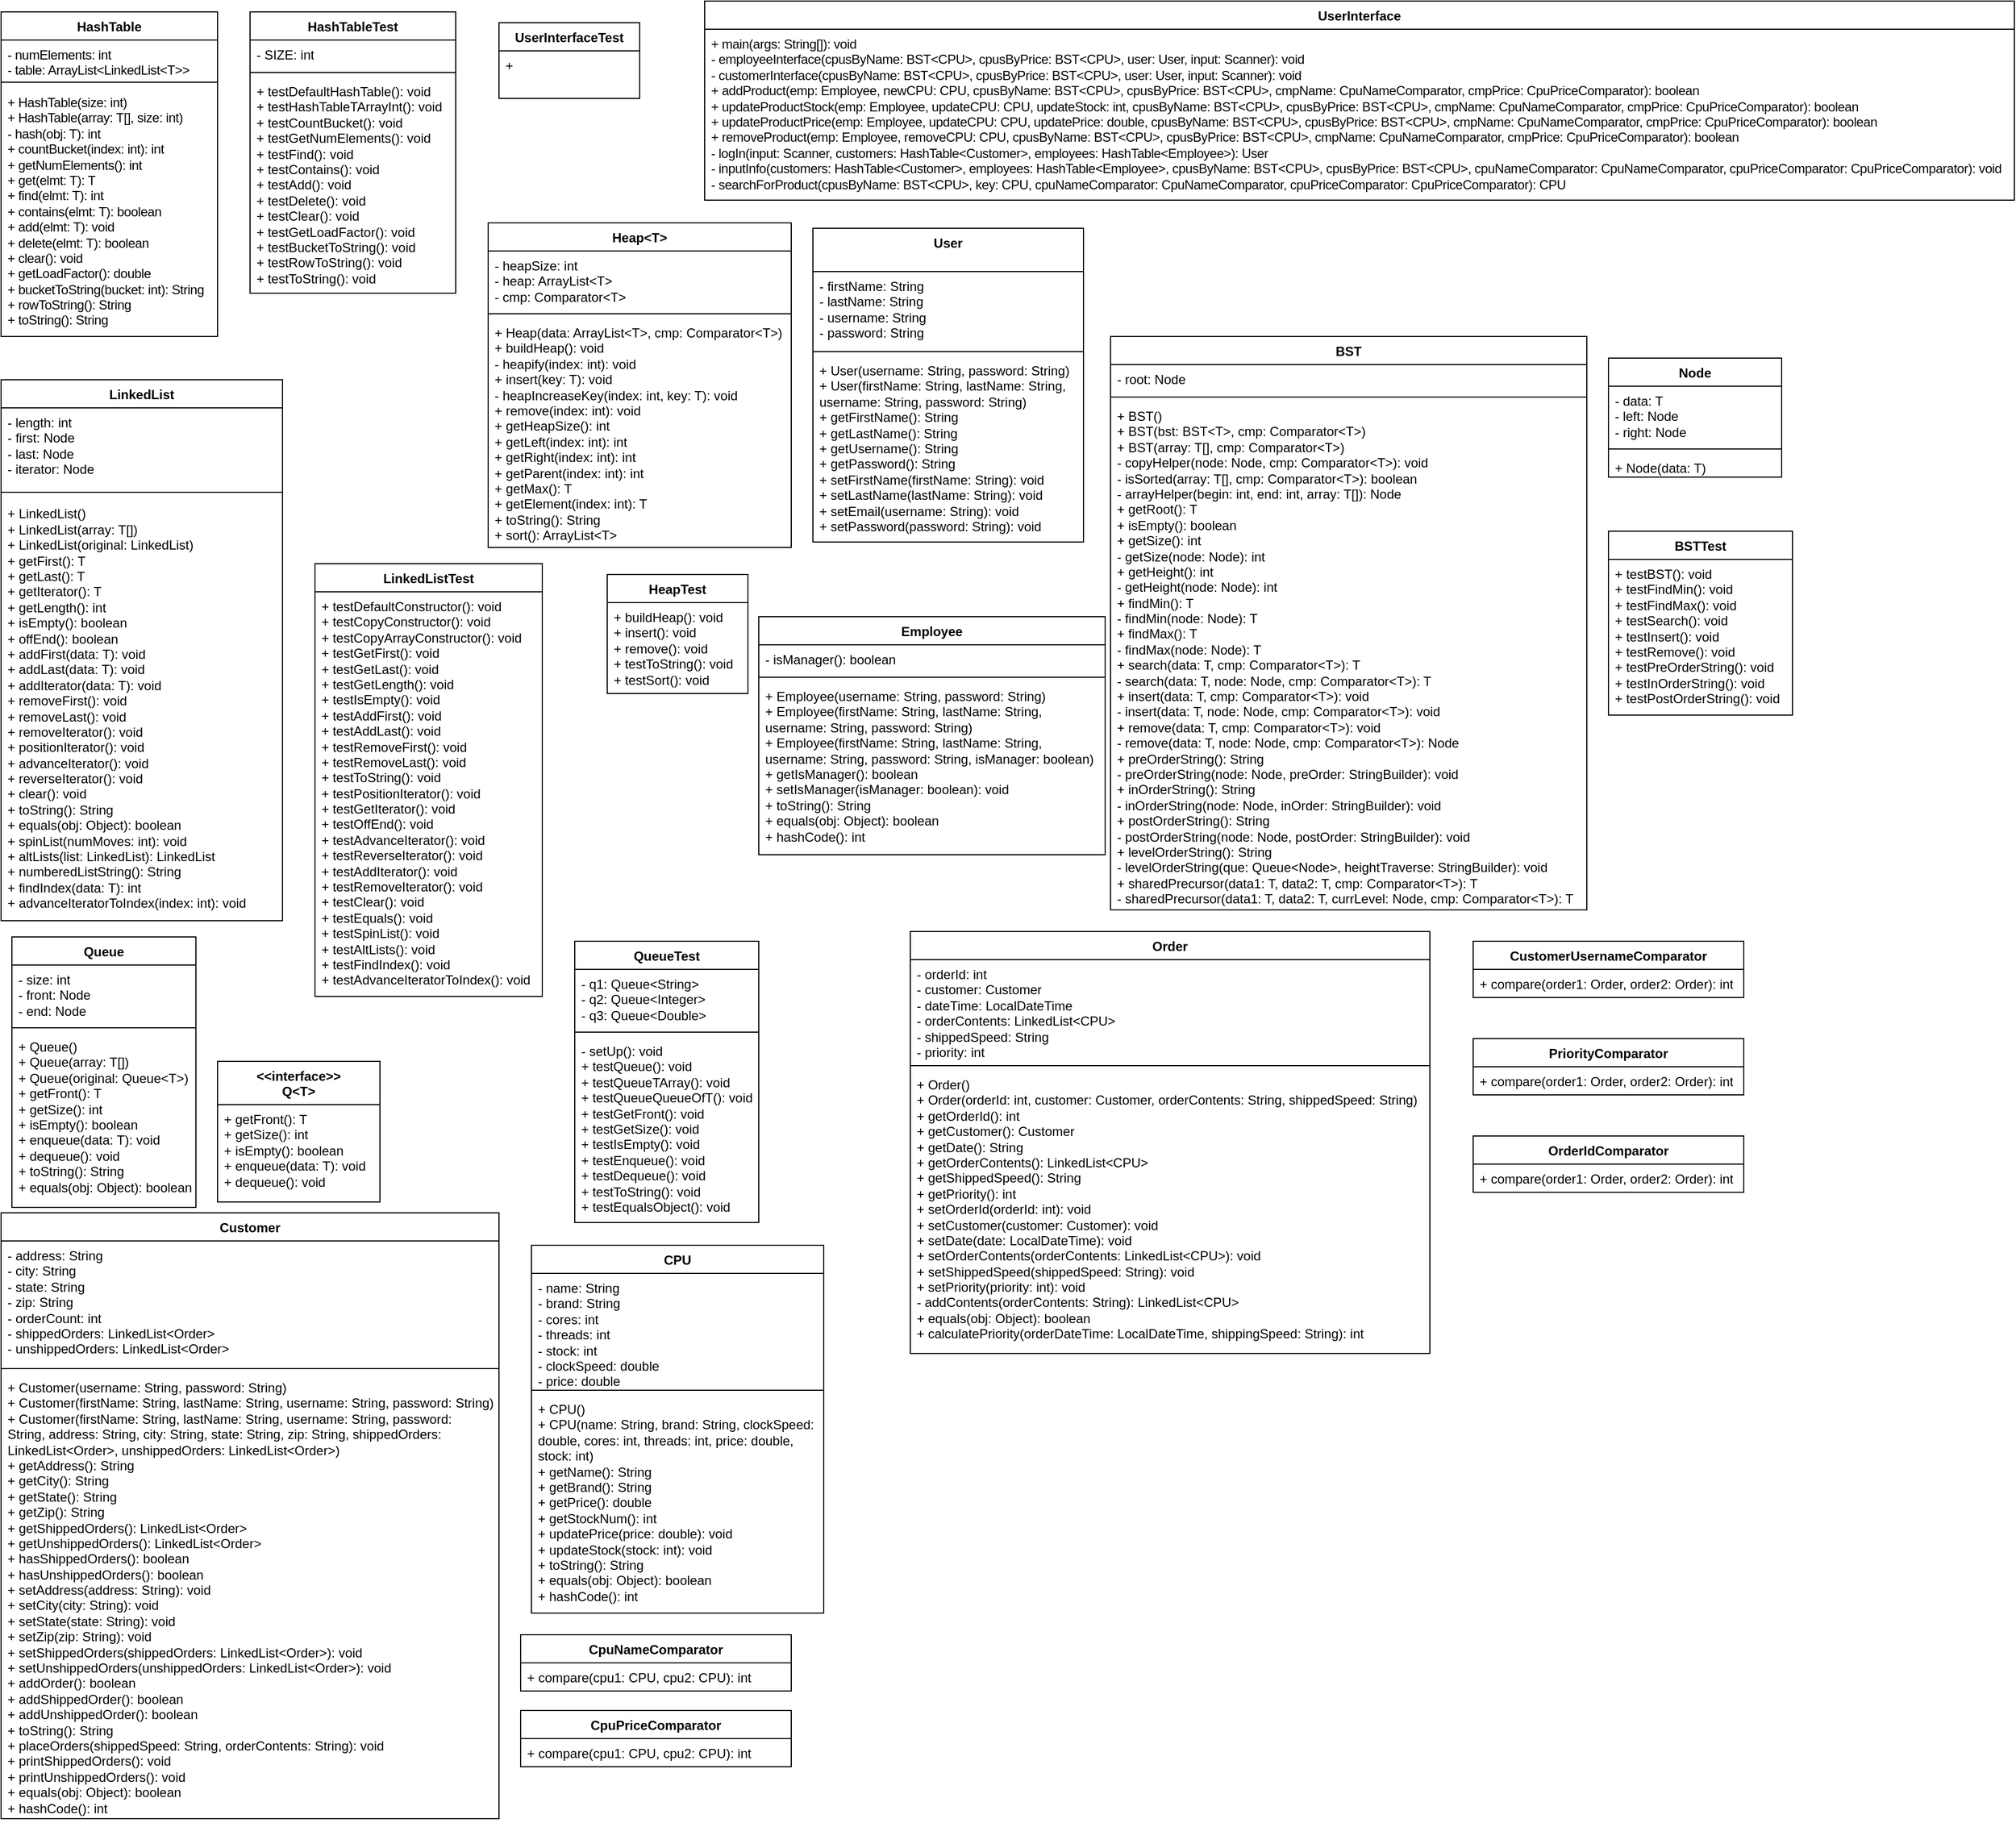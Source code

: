 <mxfile version="24.0.8" type="github">
  <diagram name="Page-1" id="VIbLfAjZlDnv_QIKt-9u">
    <mxGraphModel dx="1986" dy="676" grid="1" gridSize="10" guides="1" tooltips="1" connect="1" arrows="1" fold="1" page="1" pageScale="1" pageWidth="850" pageHeight="1100" math="0" shadow="0">
      <root>
        <mxCell id="0" />
        <mxCell id="1" parent="0" />
        <mxCell id="cKLUncVVmgifnt5kh5PN-1" value="UserInterface" style="swimlane;fontStyle=1;align=center;verticalAlign=top;childLayout=stackLayout;horizontal=1;startSize=26;horizontalStack=0;resizeParent=1;resizeParentMax=0;resizeLast=0;collapsible=1;marginBottom=0;whiteSpace=wrap;html=1;" parent="1" vertex="1">
          <mxGeometry x="-170" y="10" width="1210" height="184" as="geometry" />
        </mxCell>
        <mxCell id="cKLUncVVmgifnt5kh5PN-4" value="&lt;font color=&quot;#050505&quot;&gt;&lt;span style=&quot;letter-spacing: -0.24px; caret-color: rgb(5, 5, 5); white-space: pre;&quot;&gt;+ main(args: String[]): void&lt;br&gt;- employeeInterface(cpusByName: BST&amp;lt;CPU&amp;gt;, cpusByPrice: BST&amp;lt;CPU&amp;gt;, user: User, input: Scanner): void&lt;br&gt;- customerInterface(cpusByName: BST&amp;lt;CPU&amp;gt;, cpusByPrice: BST&amp;lt;CPU&amp;gt;, user: User, input: Scanner): void&lt;br&gt;+ addProduct(emp: Employee, newCPU: CPU, cpusByName: BST&amp;lt;CPU&amp;gt;, cpusByPrice: BST&amp;lt;CPU&amp;gt;, cmpName: CpuNameComparator, cmpPrice: CpuPriceComparator): boolean&lt;br&gt;+ updateProductStock(emp: Employee, updateCPU: CPU, updateStock: int, cpusByName: BST&amp;lt;CPU&amp;gt;, cpusByPrice: BST&amp;lt;CPU&amp;gt;, cmpName: CpuNameComparator, cmpPrice: CpuPriceComparator): boolean&lt;br&gt;+ updateProductPrice(emp: Employee, updateCPU: CPU, updatePrice: double, cpusByName: BST&amp;lt;CPU&amp;gt;, cpusByPrice: BST&amp;lt;CPU&amp;gt;, cmpName: CpuNameComparator, cmpPrice: CpuPriceComparator): boolean&lt;br&gt;+ removeProduct(emp: Employee, removeCPU: CPU, cpusByName: BST&amp;lt;CPU&amp;gt;, cpusByPrice: BST&amp;lt;CPU&amp;gt;, cmpName: CpuNameComparator, cmpPrice: CpuPriceComparator): boolean&lt;br&gt;- logIn(input: Scanner, customers: HashTable&amp;lt;Customer&amp;gt;, employees: HashTable&amp;lt;Employee&amp;gt;): User&lt;br&gt;- inputInfo(customers: HashTable&amp;lt;Customer&amp;gt;, employees: HashTable&amp;lt;Employee&amp;gt;, cpusByName: BST&amp;lt;CPU&amp;gt;, cpusByPrice: BST&amp;lt;CPU&amp;gt;, cpuNameComparator: CpuNameComparator, cpuPriceComparator: CpuPriceComparator): void&lt;br&gt;- searchForProduct(cpusByName: BST&amp;lt;CPU&amp;gt;, key: CPU, cpuNameComparator: CpuNameComparator, cpuPriceComparator: CpuPriceComparator): CPU&lt;/span&gt;&lt;/font&gt;" style="text;strokeColor=none;fillColor=none;align=left;verticalAlign=top;spacingLeft=4;spacingRight=4;overflow=hidden;rotatable=0;points=[[0,0.5],[1,0.5]];portConstraint=eastwest;whiteSpace=wrap;html=1;" parent="cKLUncVVmgifnt5kh5PN-1" vertex="1">
          <mxGeometry y="26" width="1210" height="158" as="geometry" />
        </mxCell>
        <mxCell id="pu-xaRb8zsEWkZCLDYAN-13" value="CPU" style="swimlane;fontStyle=1;align=center;verticalAlign=top;childLayout=stackLayout;horizontal=1;startSize=26;horizontalStack=0;resizeParent=1;resizeParentMax=0;resizeLast=0;collapsible=1;marginBottom=0;whiteSpace=wrap;html=1;" parent="1" vertex="1">
          <mxGeometry x="-330" y="1160" width="270" height="340" as="geometry" />
        </mxCell>
        <mxCell id="pu-xaRb8zsEWkZCLDYAN-14" value="&lt;div&gt;- name: String&lt;/div&gt;&lt;div&gt;- brand: String&lt;/div&gt;&lt;div&gt;- cores: int&lt;/div&gt;&lt;div&gt;- threads: int&lt;/div&gt;&lt;div&gt;- stock: int&lt;/div&gt;&lt;div&gt;- clockSpeed: double&lt;/div&gt;&lt;div&gt;- price: double&lt;/div&gt;" style="text;strokeColor=none;fillColor=none;align=left;verticalAlign=top;spacingLeft=4;spacingRight=4;overflow=hidden;rotatable=0;points=[[0,0.5],[1,0.5]];portConstraint=eastwest;whiteSpace=wrap;html=1;" parent="pu-xaRb8zsEWkZCLDYAN-13" vertex="1">
          <mxGeometry y="26" width="270" height="104" as="geometry" />
        </mxCell>
        <mxCell id="pu-xaRb8zsEWkZCLDYAN-15" value="" style="line;strokeWidth=1;fillColor=none;align=left;verticalAlign=middle;spacingTop=-1;spacingLeft=3;spacingRight=3;rotatable=0;labelPosition=right;points=[];portConstraint=eastwest;strokeColor=inherit;" parent="pu-xaRb8zsEWkZCLDYAN-13" vertex="1">
          <mxGeometry y="130" width="270" height="8" as="geometry" />
        </mxCell>
        <mxCell id="pu-xaRb8zsEWkZCLDYAN-16" value="&lt;div&gt;+ CPU()&lt;/div&gt;&lt;div&gt;+ CPU(name: String, brand: String, clockSpeed: double, cores: int, threads: int, price: double, stock: int)&lt;/div&gt;&lt;div&gt;+ getName(): String&lt;/div&gt;&lt;div&gt;+ getBrand(): String&lt;/div&gt;&lt;div&gt;+ getPrice(): double&lt;/div&gt;&lt;div&gt;+ getStockNum(): int&lt;/div&gt;&lt;div&gt;&lt;span style=&quot;background-color: initial;&quot;&gt;+ updatePrice(price: double): void&lt;/span&gt;&lt;/div&gt;&lt;div&gt;+ updateStock(stock: int): void&lt;/div&gt;&lt;div&gt;+ toString(): String&lt;/div&gt;&lt;div&gt;+ equals(obj: Object): boolean&lt;/div&gt;&lt;div&gt;+ hashCode(): int&lt;/div&gt;" style="text;strokeColor=none;fillColor=none;align=left;verticalAlign=top;spacingLeft=4;spacingRight=4;overflow=hidden;rotatable=0;points=[[0,0.5],[1,0.5]];portConstraint=eastwest;whiteSpace=wrap;html=1;" parent="pu-xaRb8zsEWkZCLDYAN-13" vertex="1">
          <mxGeometry y="138" width="270" height="202" as="geometry" />
        </mxCell>
        <mxCell id="pu-xaRb8zsEWkZCLDYAN-17" value="Customer" style="swimlane;fontStyle=1;align=center;verticalAlign=top;childLayout=stackLayout;horizontal=1;startSize=26;horizontalStack=0;resizeParent=1;resizeParentMax=0;resizeLast=0;collapsible=1;marginBottom=0;whiteSpace=wrap;html=1;" parent="1" vertex="1">
          <mxGeometry x="-820" y="1130" width="460" height="560" as="geometry" />
        </mxCell>
        <mxCell id="pu-xaRb8zsEWkZCLDYAN-18" value="&lt;div&gt;&lt;div&gt;&lt;div&gt;- address: String&lt;/div&gt;&lt;div&gt;- city: String&lt;/div&gt;&lt;div&gt;- state: String&lt;/div&gt;&lt;div&gt;- zip: String&lt;/div&gt;&lt;div&gt;- orderCount: int&lt;/div&gt;&lt;div&gt;- shippedOrders: LinkedList&amp;lt;Order&amp;gt;&lt;/div&gt;&lt;div&gt;- unshippedOrders: LinkedList&amp;lt;Order&amp;gt;&lt;/div&gt;&lt;/div&gt;&lt;/div&gt;" style="text;strokeColor=none;fillColor=none;align=left;verticalAlign=top;spacingLeft=4;spacingRight=4;overflow=hidden;rotatable=0;points=[[0,0.5],[1,0.5]];portConstraint=eastwest;whiteSpace=wrap;html=1;" parent="pu-xaRb8zsEWkZCLDYAN-17" vertex="1">
          <mxGeometry y="26" width="460" height="114" as="geometry" />
        </mxCell>
        <mxCell id="pu-xaRb8zsEWkZCLDYAN-19" value="" style="line;strokeWidth=1;fillColor=none;align=left;verticalAlign=middle;spacingTop=-1;spacingLeft=3;spacingRight=3;rotatable=0;labelPosition=right;points=[];portConstraint=eastwest;strokeColor=inherit;" parent="pu-xaRb8zsEWkZCLDYAN-17" vertex="1">
          <mxGeometry y="140" width="460" height="8" as="geometry" />
        </mxCell>
        <mxCell id="pu-xaRb8zsEWkZCLDYAN-20" value="&lt;div&gt;+ Customer(username: String, password: String)&lt;/div&gt;&lt;div&gt;+ Customer(firstName: String, lastName: String, username: String, password: String)&lt;/div&gt;&lt;div&gt;+ Customer(firstName: String, lastName: String, username: String, password: String,&amp;nbsp;&lt;span style=&quot;background-color: initial;&quot;&gt;address: String, city: String, state: String, zip: String,&amp;nbsp;&lt;/span&gt;&lt;span style=&quot;background-color: initial;&quot;&gt;shippedOrders: LinkedList&amp;lt;Order&amp;gt;, unshippedOrders: LinkedList&amp;lt;Order&amp;gt;)&lt;/span&gt;&lt;/div&gt;&lt;div&gt;&lt;span style=&quot;background-color: initial;&quot;&gt;+ getAddress(): String&lt;/span&gt;&lt;/div&gt;&lt;div&gt;&lt;span style=&quot;background-color: initial;&quot;&gt;+ getCity(): String&lt;/span&gt;&lt;/div&gt;&lt;div&gt;+ getState(): String&lt;/div&gt;&lt;div&gt;+ getZip(): String&lt;/div&gt;&lt;div&gt;+ getShippedOrders(): LinkedList&amp;lt;Order&amp;gt;&lt;/div&gt;&lt;div&gt;+ getUnshippedOrders(): LinkedList&amp;lt;Order&amp;gt;&lt;/div&gt;&lt;div&gt;+ hasShippedOrders(): boolean&lt;/div&gt;&lt;div&gt;+ hasUnshippedOrders(): boolean&lt;/div&gt;&lt;div&gt;&lt;span style=&quot;background-color: initial;&quot;&gt;+ setAddress(address: String): void&lt;/span&gt;&lt;/div&gt;&lt;div&gt;+ setCity(city: String): void&lt;/div&gt;&lt;div&gt;+ setState(state: String): void&lt;/div&gt;&lt;div&gt;+ setZip(zip: String): void&lt;/div&gt;&lt;div&gt;+ setShippedOrders(shippedOrders: LinkedList&amp;lt;Order&amp;gt;): void&lt;/div&gt;&lt;div&gt;+ setUnshippedOrders(unshippedOrders: LinkedList&amp;lt;Order&amp;gt;): void&lt;/div&gt;&lt;div&gt;+ addOrder(): boolean&lt;/div&gt;&lt;div&gt;+ addShippedOrder(): boolean&lt;/div&gt;&lt;div&gt;+ addUnshippedOrder(): boolean&lt;/div&gt;&lt;div&gt;&lt;span style=&quot;background-color: initial;&quot;&gt;+ toString(): String&lt;/span&gt;&lt;/div&gt;&lt;div&gt;+ placeOrders(shippedSpeed: String, orderContents: String): void&amp;nbsp;&lt;/div&gt;&lt;div&gt;&lt;span style=&quot;background-color: initial;&quot;&gt;+ printShippedOrders(): void&lt;/span&gt;&lt;/div&gt;&lt;div&gt;+ printUnshippedOrders(): void&lt;/div&gt;&lt;div&gt;+ equals(obj: Object): boolean&lt;/div&gt;&lt;div&gt;+ hashCode(): int&lt;/div&gt;" style="text;strokeColor=none;fillColor=none;align=left;verticalAlign=top;spacingLeft=4;spacingRight=4;overflow=hidden;rotatable=0;points=[[0,0.5],[1,0.5]];portConstraint=eastwest;whiteSpace=wrap;html=1;" parent="pu-xaRb8zsEWkZCLDYAN-17" vertex="1">
          <mxGeometry y="148" width="460" height="412" as="geometry" />
        </mxCell>
        <mxCell id="pu-xaRb8zsEWkZCLDYAN-25" value="Employee" style="swimlane;fontStyle=1;align=center;verticalAlign=top;childLayout=stackLayout;horizontal=1;startSize=26;horizontalStack=0;resizeParent=1;resizeParentMax=0;resizeLast=0;collapsible=1;marginBottom=0;whiteSpace=wrap;html=1;" parent="1" vertex="1">
          <mxGeometry x="-120" y="579" width="320" height="220" as="geometry" />
        </mxCell>
        <mxCell id="pu-xaRb8zsEWkZCLDYAN-26" value="- isManager(): boolean" style="text;strokeColor=none;fillColor=none;align=left;verticalAlign=top;spacingLeft=4;spacingRight=4;overflow=hidden;rotatable=0;points=[[0,0.5],[1,0.5]];portConstraint=eastwest;whiteSpace=wrap;html=1;" parent="pu-xaRb8zsEWkZCLDYAN-25" vertex="1">
          <mxGeometry y="26" width="320" height="26" as="geometry" />
        </mxCell>
        <mxCell id="pu-xaRb8zsEWkZCLDYAN-27" value="" style="line;strokeWidth=1;fillColor=none;align=left;verticalAlign=middle;spacingTop=-1;spacingLeft=3;spacingRight=3;rotatable=0;labelPosition=right;points=[];portConstraint=eastwest;strokeColor=inherit;" parent="pu-xaRb8zsEWkZCLDYAN-25" vertex="1">
          <mxGeometry y="52" width="320" height="8" as="geometry" />
        </mxCell>
        <mxCell id="pu-xaRb8zsEWkZCLDYAN-28" value="&lt;div&gt;+ Employee(username: String, password: String)&lt;/div&gt;&lt;div&gt;+ Employee(firstName: String, lastName: String, username: String, password: String)&lt;/div&gt;&lt;div&gt;+ Employee(firstName: String, lastName: String, username: String, password: String, isManager: boolean)&lt;/div&gt;&lt;div&gt;+ getIsManager(): boolean&lt;/div&gt;&lt;div&gt;+ setIsManager(isManager: boolean): void&lt;/div&gt;&lt;div&gt;+ toString(): String&lt;/div&gt;&lt;div&gt;+ equals(obj: Object): boolean&lt;/div&gt;&lt;div&gt;+ hashCode(): int&lt;/div&gt;" style="text;strokeColor=none;fillColor=none;align=left;verticalAlign=top;spacingLeft=4;spacingRight=4;overflow=hidden;rotatable=0;points=[[0,0.5],[1,0.5]];portConstraint=eastwest;whiteSpace=wrap;html=1;" parent="pu-xaRb8zsEWkZCLDYAN-25" vertex="1">
          <mxGeometry y="60" width="320" height="160" as="geometry" />
        </mxCell>
        <mxCell id="pu-xaRb8zsEWkZCLDYAN-33" value="HashTable" style="swimlane;fontStyle=1;align=center;verticalAlign=top;childLayout=stackLayout;horizontal=1;startSize=26;horizontalStack=0;resizeParent=1;resizeParentMax=0;resizeLast=0;collapsible=1;marginBottom=0;whiteSpace=wrap;html=1;" parent="1" vertex="1">
          <mxGeometry x="-820" y="20" width="200" height="300" as="geometry" />
        </mxCell>
        <mxCell id="pu-xaRb8zsEWkZCLDYAN-34" value="&lt;font style=&quot;font-size: 12px;&quot; face=&quot;Helvetica&quot;&gt;&lt;span style=&quot;letter-spacing: -0.24px; white-space: pre;&quot;&gt;- numElements: int               &lt;br&gt;&lt;/span&gt;&lt;span style=&quot;letter-spacing: -0.24px; white-space: pre;&quot;&gt;- table: ArrayList&amp;lt;LinkedList&amp;lt;T&amp;gt;&amp;gt;&lt;/span&gt;&lt;/font&gt;" style="text;strokeColor=none;fillColor=none;align=left;verticalAlign=top;spacingLeft=4;spacingRight=4;overflow=hidden;rotatable=0;points=[[0,0.5],[1,0.5]];portConstraint=eastwest;whiteSpace=wrap;html=1;" parent="pu-xaRb8zsEWkZCLDYAN-33" vertex="1">
          <mxGeometry y="26" width="200" height="34" as="geometry" />
        </mxCell>
        <mxCell id="pu-xaRb8zsEWkZCLDYAN-35" value="" style="line;strokeWidth=1;fillColor=none;align=left;verticalAlign=middle;spacingTop=-1;spacingLeft=3;spacingRight=3;rotatable=0;labelPosition=right;points=[];portConstraint=eastwest;strokeColor=inherit;" parent="pu-xaRb8zsEWkZCLDYAN-33" vertex="1">
          <mxGeometry y="60" width="200" height="10" as="geometry" />
        </mxCell>
        <mxCell id="pu-xaRb8zsEWkZCLDYAN-36" value="&lt;span style=&quot;letter-spacing: -0.24px; white-space: pre;&quot;&gt;+ HashTable(size: int)&lt;br&gt;+ HashTable(array: T[], size: int)&lt;br&gt;- hash(obj: T): int&lt;br&gt;+ countBucket(index: int): int&lt;br&gt;+ getNumElements(): int&lt;br&gt;+ get(elmt: T): T&lt;br&gt;+ find(elmt: T): int&lt;br&gt;+ contains(elmt: T): boolean&lt;br&gt;+ add(elmt: T): void&lt;br&gt;+ delete(elmt: T): boolean&lt;br&gt;+ clear(): void&lt;br&gt;+ getLoadFactor(): double&lt;br&gt;+ bucketToString(bucket: int): String&lt;br&gt;+ rowToString(): String&lt;br&gt;+ toString(): String&lt;/span&gt;" style="text;strokeColor=none;fillColor=none;align=left;verticalAlign=top;spacingLeft=4;spacingRight=4;overflow=hidden;rotatable=0;points=[[0,0.5],[1,0.5]];portConstraint=eastwest;whiteSpace=wrap;html=1;" parent="pu-xaRb8zsEWkZCLDYAN-33" vertex="1">
          <mxGeometry y="70" width="200" height="230" as="geometry" />
        </mxCell>
        <mxCell id="pu-xaRb8zsEWkZCLDYAN-37" value="BST" style="swimlane;fontStyle=1;align=center;verticalAlign=top;childLayout=stackLayout;horizontal=1;startSize=26;horizontalStack=0;resizeParent=1;resizeParentMax=0;resizeLast=0;collapsible=1;marginBottom=0;whiteSpace=wrap;html=1;" parent="1" vertex="1">
          <mxGeometry x="205" y="320" width="440" height="530" as="geometry" />
        </mxCell>
        <mxCell id="pu-xaRb8zsEWkZCLDYAN-38" value="&lt;span style=&quot;white-space: pre; background-color: rgb(255, 255, 255);&quot;&gt;&lt;font style=&quot;font-size: 12px;&quot; face=&quot;Helvetica&quot;&gt;- root: Node&lt;/font&gt;&lt;/span&gt;" style="text;strokeColor=none;fillColor=none;align=left;verticalAlign=top;spacingLeft=4;spacingRight=4;overflow=hidden;rotatable=0;points=[[0,0.5],[1,0.5]];portConstraint=eastwest;whiteSpace=wrap;html=1;" parent="pu-xaRb8zsEWkZCLDYAN-37" vertex="1">
          <mxGeometry y="26" width="440" height="26" as="geometry" />
        </mxCell>
        <mxCell id="pu-xaRb8zsEWkZCLDYAN-39" value="" style="line;strokeWidth=1;fillColor=none;align=left;verticalAlign=middle;spacingTop=-1;spacingLeft=3;spacingRight=3;rotatable=0;labelPosition=right;points=[];portConstraint=eastwest;strokeColor=inherit;" parent="pu-xaRb8zsEWkZCLDYAN-37" vertex="1">
          <mxGeometry y="52" width="440" height="8" as="geometry" />
        </mxCell>
        <mxCell id="pu-xaRb8zsEWkZCLDYAN-40" value="&lt;span style=&quot;white-space: pre;&quot;&gt;+ BST()&lt;br&gt;+ BST(bst: BST&amp;lt;T&amp;gt;, cmp: Comparator&amp;lt;T&amp;gt;)&lt;br&gt;+ BST(array: T[], cmp: Comparator&amp;lt;T&amp;gt;)&lt;br&gt;- copyHelper(node: Node, cmp: Comparator&amp;lt;T&amp;gt;): void&lt;br&gt;- isSorted(array: T[], cmp: Comparator&amp;lt;T&amp;gt;): boolean&lt;br&gt;- arrayHelper(begin: int, end: int, array: T[]): Node&lt;br&gt;+ getRoot(): T&lt;br&gt;+ isEmpty(): boolean&lt;br&gt;+ getSize(): int&lt;br&gt;- getSize(node: Node): int&lt;br&gt;+ getHeight(): int&lt;br&gt;- getHeight(node: Node): int&lt;br&gt;+ findMin(): T&lt;br&gt;- findMin(node: Node): T&lt;br&gt;+ findMax(): T&lt;br&gt;- findMax(node: Node): T&lt;br&gt;+ search(data: T, cmp: Comparator&amp;lt;T&amp;gt;): T&lt;br&gt;- search(data: T, node: Node, cmp: Comparator&amp;lt;T&amp;gt;): T&lt;br&gt;+ insert(data: T, cmp: Comparator&amp;lt;T&amp;gt;): void&lt;/span&gt;&lt;div&gt;&lt;span style=&quot;white-space: pre;&quot;&gt;- insert(data: T, node: Node, cmp: Comparator&amp;lt;T&amp;gt;): void&lt;br&gt;+ remove(data: T, cmp: Comparator&amp;lt;T&amp;gt;): void&lt;br&gt;- remove(data: T, node: Node, cmp: Comparator&amp;lt;T&amp;gt;): Node&lt;br&gt;+ preOrderString(): String&lt;br&gt;- preOrderString(node: Node, preOrder: StringBuilder): void&lt;br&gt;+ inOrderString(): String&lt;br&gt;- inOrderString(node: Node, inOrder: StringBuilder): void&lt;br&gt;+ postOrderString(): String&lt;br&gt;- postOrderString(node: Node, postOrder: StringBuilder): void&lt;br&gt;+ levelOrderString(): String&lt;br&gt;- levelOrderString(que: Queue&amp;lt;Node&amp;gt;, heightTraverse: StringBuilder): void&lt;br&gt;+ sharedPrecursor(data1: T, data2: T, cmp: Comparator&amp;lt;T&amp;gt;): T&lt;br&gt;- sharedPrecursor(data1: T, data2: T, currLevel: Node, cmp: Comparator&amp;lt;T&amp;gt;): T&lt;/span&gt;&lt;/div&gt;" style="text;strokeColor=none;fillColor=none;align=left;verticalAlign=top;spacingLeft=4;spacingRight=4;overflow=hidden;rotatable=0;points=[[0,0.5],[1,0.5]];portConstraint=eastwest;whiteSpace=wrap;html=1;" parent="pu-xaRb8zsEWkZCLDYAN-37" vertex="1">
          <mxGeometry y="60" width="440" height="470" as="geometry" />
        </mxCell>
        <mxCell id="pu-xaRb8zsEWkZCLDYAN-41" value="Heap&amp;lt;T&amp;gt;" style="swimlane;fontStyle=1;align=center;verticalAlign=top;childLayout=stackLayout;horizontal=1;startSize=26;horizontalStack=0;resizeParent=1;resizeParentMax=0;resizeLast=0;collapsible=1;marginBottom=0;whiteSpace=wrap;html=1;" parent="1" vertex="1">
          <mxGeometry x="-370" y="215" width="280" height="300" as="geometry" />
        </mxCell>
        <mxCell id="pu-xaRb8zsEWkZCLDYAN-42" value="&lt;div&gt;- heapSize: int&lt;/div&gt;&lt;div&gt;- heap: ArrayList&amp;lt;T&amp;gt;&lt;/div&gt;&lt;div&gt;- cmp: Comparator&amp;lt;T&amp;gt;&lt;/div&gt;" style="text;strokeColor=none;fillColor=none;align=left;verticalAlign=top;spacingLeft=4;spacingRight=4;overflow=hidden;rotatable=0;points=[[0,0.5],[1,0.5]];portConstraint=eastwest;whiteSpace=wrap;html=1;" parent="pu-xaRb8zsEWkZCLDYAN-41" vertex="1">
          <mxGeometry y="26" width="280" height="54" as="geometry" />
        </mxCell>
        <mxCell id="pu-xaRb8zsEWkZCLDYAN-43" value="" style="line;strokeWidth=1;fillColor=none;align=left;verticalAlign=middle;spacingTop=-1;spacingLeft=3;spacingRight=3;rotatable=0;labelPosition=right;points=[];portConstraint=eastwest;strokeColor=inherit;" parent="pu-xaRb8zsEWkZCLDYAN-41" vertex="1">
          <mxGeometry y="80" width="280" height="8" as="geometry" />
        </mxCell>
        <mxCell id="pu-xaRb8zsEWkZCLDYAN-44" value="&lt;div&gt;+ Heap(data: ArrayList&amp;lt;T&amp;gt;, cmp: Comparator&amp;lt;T&amp;gt;)&lt;/div&gt;&lt;div&gt;+ buildHeap(): void&lt;/div&gt;&lt;div&gt;- heapify(index: int): void&lt;/div&gt;&lt;div&gt;+ insert(key: T): void&lt;/div&gt;&lt;div&gt;- heapIncreaseKey(index: int, key: T): void&lt;/div&gt;&lt;div&gt;+ remove(index: int): void&lt;/div&gt;&lt;div&gt;+ getHeapSize(): int&lt;/div&gt;&lt;div&gt;+ getLeft(index: int): int&lt;/div&gt;&lt;div&gt;+ getRight(index: int): int&lt;/div&gt;&lt;div&gt;+ getParent(index: int): int&lt;/div&gt;&lt;div&gt;+ getMax(): T&lt;/div&gt;&lt;div&gt;+ getElement(index: int): T&lt;/div&gt;&lt;div&gt;+ toString(): String&lt;/div&gt;&lt;div&gt;+ sort(): ArrayList&amp;lt;T&amp;gt;&lt;/div&gt;" style="text;strokeColor=none;fillColor=none;align=left;verticalAlign=top;spacingLeft=4;spacingRight=4;overflow=hidden;rotatable=0;points=[[0,0.5],[1,0.5]];portConstraint=eastwest;whiteSpace=wrap;html=1;" parent="pu-xaRb8zsEWkZCLDYAN-41" vertex="1">
          <mxGeometry y="88" width="280" height="212" as="geometry" />
        </mxCell>
        <mxCell id="pu-xaRb8zsEWkZCLDYAN-45" value="Order" style="swimlane;fontStyle=1;align=center;verticalAlign=top;childLayout=stackLayout;horizontal=1;startSize=26;horizontalStack=0;resizeParent=1;resizeParentMax=0;resizeLast=0;collapsible=1;marginBottom=0;whiteSpace=wrap;html=1;" parent="1" vertex="1">
          <mxGeometry x="20" y="870" width="480" height="390" as="geometry" />
        </mxCell>
        <mxCell id="pu-xaRb8zsEWkZCLDYAN-46" value="&lt;div&gt;- orderId: int&lt;/div&gt;&lt;div&gt;- customer: Customer&lt;/div&gt;&lt;div&gt;&lt;span style=&quot;background-color: initial;&quot;&gt;- dateTime: LocalDateTime&lt;/span&gt;&lt;/div&gt;&lt;div&gt;&lt;span style=&quot;background-color: initial;&quot;&gt;- orderContents: LinkedList&amp;lt;CPU&amp;gt;&lt;/span&gt;&lt;/div&gt;&lt;div&gt;- shippedSpeed: String&lt;/div&gt;&lt;div&gt;- priority: int&lt;/div&gt;" style="text;strokeColor=none;fillColor=none;align=left;verticalAlign=top;spacingLeft=4;spacingRight=4;overflow=hidden;rotatable=0;points=[[0,0.5],[1,0.5]];portConstraint=eastwest;whiteSpace=wrap;html=1;" parent="pu-xaRb8zsEWkZCLDYAN-45" vertex="1">
          <mxGeometry y="26" width="480" height="94" as="geometry" />
        </mxCell>
        <mxCell id="pu-xaRb8zsEWkZCLDYAN-47" value="" style="line;strokeWidth=1;fillColor=none;align=left;verticalAlign=middle;spacingTop=-1;spacingLeft=3;spacingRight=3;rotatable=0;labelPosition=right;points=[];portConstraint=eastwest;strokeColor=inherit;" parent="pu-xaRb8zsEWkZCLDYAN-45" vertex="1">
          <mxGeometry y="120" width="480" height="8" as="geometry" />
        </mxCell>
        <mxCell id="pu-xaRb8zsEWkZCLDYAN-48" value="&lt;div&gt;+ Order()&lt;/div&gt;&lt;div&gt;+ Order(orderId: int, customer: Customer, orderContents: String, shippedSpeed: String)&lt;/div&gt;&lt;div&gt;+ getOrderId(): int&lt;/div&gt;&lt;div&gt;+ getCustomer(): Customer&lt;/div&gt;&lt;div&gt;+ getDate(): String&lt;/div&gt;&lt;div&gt;+ getOrderContents(): LinkedList&amp;lt;CPU&amp;gt;&lt;/div&gt;&lt;div&gt;+ getShippedSpeed(): String&lt;/div&gt;&lt;div&gt;+ getPriority(): int&lt;/div&gt;&lt;div&gt;+ setOrderId(orderId: int): void&lt;/div&gt;&lt;div&gt;+ setCustomer(customer: Customer): void&lt;/div&gt;&lt;div&gt;+ setDate(date: LocalDateTime): void&lt;/div&gt;&lt;div&gt;+ setOrderContents(orderContents: LinkedList&amp;lt;CPU&amp;gt;): void&lt;/div&gt;&lt;div&gt;+ setShippedSpeed(shippedSpeed: String): void&lt;/div&gt;&lt;div&gt;+ setPriority(priority: int): void&lt;/div&gt;&lt;div&gt;- addContents(orderContents: String): LinkedList&amp;lt;CPU&amp;gt;&lt;/div&gt;&lt;div&gt;+ equals(obj: Object): boolean&lt;/div&gt;&lt;div&gt;+ calculatePriority(orderDateTime: LocalDateTime, shippingSpeed: String): int&lt;/div&gt;" style="text;strokeColor=none;fillColor=none;align=left;verticalAlign=top;spacingLeft=4;spacingRight=4;overflow=hidden;rotatable=0;points=[[0,0.5],[1,0.5]];portConstraint=eastwest;whiteSpace=wrap;html=1;" parent="pu-xaRb8zsEWkZCLDYAN-45" vertex="1">
          <mxGeometry y="128" width="480" height="262" as="geometry" />
        </mxCell>
        <mxCell id="YFtOszascWvnbYzOr4F5-1" value="LinkedList" style="swimlane;fontStyle=1;align=center;verticalAlign=top;childLayout=stackLayout;horizontal=1;startSize=26;horizontalStack=0;resizeParent=1;resizeParentMax=0;resizeLast=0;collapsible=1;marginBottom=0;whiteSpace=wrap;html=1;" parent="1" vertex="1">
          <mxGeometry x="-820" y="360" width="260" height="500" as="geometry" />
        </mxCell>
        <mxCell id="YFtOszascWvnbYzOr4F5-2" value="- length: int&lt;div&gt;- first: Node&lt;/div&gt;&lt;div&gt;- last: Node&lt;/div&gt;&lt;div&gt;- iterator: Node&lt;/div&gt;" style="text;strokeColor=none;fillColor=none;align=left;verticalAlign=top;spacingLeft=4;spacingRight=4;overflow=hidden;rotatable=0;points=[[0,0.5],[1,0.5]];portConstraint=eastwest;whiteSpace=wrap;html=1;" parent="YFtOszascWvnbYzOr4F5-1" vertex="1">
          <mxGeometry y="26" width="260" height="74" as="geometry" />
        </mxCell>
        <mxCell id="YFtOszascWvnbYzOr4F5-3" value="" style="line;strokeWidth=1;fillColor=none;align=left;verticalAlign=middle;spacingTop=-1;spacingLeft=3;spacingRight=3;rotatable=0;labelPosition=right;points=[];portConstraint=eastwest;strokeColor=inherit;" parent="YFtOszascWvnbYzOr4F5-1" vertex="1">
          <mxGeometry y="100" width="260" height="8" as="geometry" />
        </mxCell>
        <mxCell id="YFtOszascWvnbYzOr4F5-4" value="+ LinkedList()&lt;div&gt;+ LinkedList(array: T[])&lt;/div&gt;&lt;div&gt;+ LinkedList(original: LinkedList)&lt;/div&gt;&lt;div&gt;+ getFirst(): T&lt;/div&gt;&lt;div&gt;+ getLast(): T&lt;/div&gt;&lt;div&gt;+ getIterator(): T&lt;/div&gt;&lt;div&gt;+ getLength(): int&lt;/div&gt;&lt;div&gt;+ isEmpty(): boolean&lt;/div&gt;&lt;div&gt;+ offEnd(): boolean&lt;/div&gt;&lt;div&gt;+ addFirst(data: T): void&lt;/div&gt;&lt;div&gt;+ addLast(data: T): void&lt;/div&gt;&lt;div&gt;+ addIterator(data: T): void&lt;/div&gt;&lt;div&gt;+ removeFirst(): void&lt;/div&gt;&lt;div&gt;+ removeLast(): void&lt;/div&gt;&lt;div&gt;+ removeIterator(): void&lt;/div&gt;&lt;div&gt;+ positionIterator(): void&lt;/div&gt;&lt;div&gt;+ advanceIterator(): void&lt;/div&gt;&lt;div&gt;+ reverseIterator(): void&lt;/div&gt;&lt;div&gt;+ clear(): void&lt;/div&gt;&lt;div&gt;+ toString(): String&lt;/div&gt;&lt;div&gt;+ equals(obj: Object): boolean&lt;/div&gt;&lt;div&gt;+ spinList(numMoves: int): void&lt;/div&gt;&lt;div&gt;+ altLists(list: LinkedList): LinkedList&lt;/div&gt;&lt;div&gt;+ numberedListString(): String&lt;/div&gt;&lt;div&gt;+ findIndex(data: T): int&lt;/div&gt;&lt;div&gt;+ advanceIteratorToIndex(index: int): void&lt;/div&gt;" style="text;strokeColor=none;fillColor=none;align=left;verticalAlign=middle;spacingLeft=4;spacingRight=4;overflow=hidden;rotatable=0;points=[[0,0.5],[1,0.5]];portConstraint=eastwest;whiteSpace=wrap;html=1;" parent="YFtOszascWvnbYzOr4F5-1" vertex="1">
          <mxGeometry y="108" width="260" height="392" as="geometry" />
        </mxCell>
        <mxCell id="GXM9KJ29dInpF0L_MsvS-2" value="Node" style="swimlane;fontStyle=1;align=center;verticalAlign=top;childLayout=stackLayout;horizontal=1;startSize=26;horizontalStack=0;resizeParent=1;resizeParentMax=0;resizeLast=0;collapsible=1;marginBottom=0;whiteSpace=wrap;html=1;" parent="1" vertex="1">
          <mxGeometry x="665" y="340" width="160" height="110" as="geometry" />
        </mxCell>
        <mxCell id="GXM9KJ29dInpF0L_MsvS-3" value="- data: T&lt;div&gt;- left: Node&lt;/div&gt;&lt;div&gt;- right: Node&lt;/div&gt;" style="text;strokeColor=none;fillColor=none;align=left;verticalAlign=top;spacingLeft=4;spacingRight=4;overflow=hidden;rotatable=0;points=[[0,0.5],[1,0.5]];portConstraint=eastwest;whiteSpace=wrap;html=1;" parent="GXM9KJ29dInpF0L_MsvS-2" vertex="1">
          <mxGeometry y="26" width="160" height="54" as="geometry" />
        </mxCell>
        <mxCell id="GXM9KJ29dInpF0L_MsvS-4" value="" style="line;strokeWidth=1;fillColor=none;align=left;verticalAlign=middle;spacingTop=-1;spacingLeft=3;spacingRight=3;rotatable=0;labelPosition=right;points=[];portConstraint=eastwest;strokeColor=inherit;" parent="GXM9KJ29dInpF0L_MsvS-2" vertex="1">
          <mxGeometry y="80" width="160" height="8" as="geometry" />
        </mxCell>
        <mxCell id="GXM9KJ29dInpF0L_MsvS-5" value="+ Node(data: T)" style="text;strokeColor=none;fillColor=none;align=left;verticalAlign=top;spacingLeft=4;spacingRight=4;overflow=hidden;rotatable=0;points=[[0,0.5],[1,0.5]];portConstraint=eastwest;whiteSpace=wrap;html=1;" parent="GXM9KJ29dInpF0L_MsvS-2" vertex="1">
          <mxGeometry y="88" width="160" height="22" as="geometry" />
        </mxCell>
        <mxCell id="Vfc2U9rWQ-liJhO9Auyf-9" value="User" style="swimlane;fontStyle=1;align=center;verticalAlign=top;childLayout=stackLayout;horizontal=1;startSize=40;horizontalStack=0;resizeParent=1;resizeParentMax=0;resizeLast=0;collapsible=1;marginBottom=0;whiteSpace=wrap;html=1;" parent="1" vertex="1">
          <mxGeometry x="-70" y="220" width="250" height="290" as="geometry" />
        </mxCell>
        <mxCell id="Vfc2U9rWQ-liJhO9Auyf-10" value="&lt;div&gt;- firstName: String&lt;/div&gt;&lt;div&gt;- lastName: String&lt;/div&gt;&lt;div&gt;- username: String&lt;/div&gt;&lt;div&gt;&lt;span style=&quot;background-color: initial;&quot;&gt;- password: String&lt;/span&gt;&lt;/div&gt;" style="text;strokeColor=none;fillColor=none;align=left;verticalAlign=top;spacingLeft=4;spacingRight=4;overflow=hidden;rotatable=0;points=[[0,0.5],[1,0.5]];portConstraint=eastwest;whiteSpace=wrap;html=1;" parent="Vfc2U9rWQ-liJhO9Auyf-9" vertex="1">
          <mxGeometry y="40" width="250" height="70" as="geometry" />
        </mxCell>
        <mxCell id="Vfc2U9rWQ-liJhO9Auyf-11" value="" style="line;strokeWidth=1;fillColor=none;align=left;verticalAlign=middle;spacingTop=-1;spacingLeft=3;spacingRight=3;rotatable=0;labelPosition=right;points=[];portConstraint=eastwest;strokeColor=inherit;" parent="Vfc2U9rWQ-liJhO9Auyf-9" vertex="1">
          <mxGeometry y="110" width="250" height="8" as="geometry" />
        </mxCell>
        <mxCell id="Vfc2U9rWQ-liJhO9Auyf-12" value="&lt;div&gt;+ User(username: String, password: String)&lt;/div&gt;&lt;div&gt;+ User(firstName: String, lastName: String, username: String, password: String)&lt;/div&gt;&lt;div&gt;+ getFirstName(): String&lt;/div&gt;&lt;div&gt;+ getLastName(): String&lt;/div&gt;&lt;div&gt;+ getUsername(): String&lt;/div&gt;&lt;div&gt;+ getPassword(): String&lt;/div&gt;&lt;div&gt;+ setFirstName(firstName: String): void&lt;/div&gt;&lt;div&gt;+ setLastName(lastName: String): void&lt;/div&gt;&lt;div&gt;+ setEmail(username: String): void&lt;/div&gt;&lt;div&gt;+ setPassword(password: String): void&lt;/div&gt;" style="text;strokeColor=none;fillColor=none;align=left;verticalAlign=top;spacingLeft=4;spacingRight=4;overflow=hidden;rotatable=0;points=[[0,0.5],[1,0.5]];portConstraint=eastwest;whiteSpace=wrap;html=1;" parent="Vfc2U9rWQ-liJhO9Auyf-9" vertex="1">
          <mxGeometry y="118" width="250" height="172" as="geometry" />
        </mxCell>
        <mxCell id="gGKqCEldxYjhQT9R2nt3-6" value="CustomerUsernameComparator" style="swimlane;fontStyle=1;align=center;verticalAlign=top;childLayout=stackLayout;horizontal=1;startSize=26;horizontalStack=0;resizeParent=1;resizeParentMax=0;resizeLast=0;collapsible=1;marginBottom=0;whiteSpace=wrap;html=1;" vertex="1" parent="1">
          <mxGeometry x="540" y="879" width="250" height="52" as="geometry" />
        </mxCell>
        <mxCell id="gGKqCEldxYjhQT9R2nt3-7" value="+ compare(order1: Order, order2: Order): int" style="text;strokeColor=none;fillColor=none;align=left;verticalAlign=top;spacingLeft=4;spacingRight=4;overflow=hidden;rotatable=0;points=[[0,0.5],[1,0.5]];portConstraint=eastwest;whiteSpace=wrap;html=1;" vertex="1" parent="gGKqCEldxYjhQT9R2nt3-6">
          <mxGeometry y="26" width="250" height="26" as="geometry" />
        </mxCell>
        <mxCell id="gGKqCEldxYjhQT9R2nt3-8" value="PriorityComparator" style="swimlane;fontStyle=1;align=center;verticalAlign=top;childLayout=stackLayout;horizontal=1;startSize=26;horizontalStack=0;resizeParent=1;resizeParentMax=0;resizeLast=0;collapsible=1;marginBottom=0;whiteSpace=wrap;html=1;" vertex="1" parent="1">
          <mxGeometry x="540" y="969" width="250" height="52" as="geometry" />
        </mxCell>
        <mxCell id="gGKqCEldxYjhQT9R2nt3-9" value="+ compare(order1: Order, order2: Order): int" style="text;strokeColor=none;fillColor=none;align=left;verticalAlign=top;spacingLeft=4;spacingRight=4;overflow=hidden;rotatable=0;points=[[0,0.5],[1,0.5]];portConstraint=eastwest;whiteSpace=wrap;html=1;" vertex="1" parent="gGKqCEldxYjhQT9R2nt3-8">
          <mxGeometry y="26" width="250" height="26" as="geometry" />
        </mxCell>
        <mxCell id="gGKqCEldxYjhQT9R2nt3-10" value="OrderIdComparator" style="swimlane;fontStyle=1;align=center;verticalAlign=top;childLayout=stackLayout;horizontal=1;startSize=26;horizontalStack=0;resizeParent=1;resizeParentMax=0;resizeLast=0;collapsible=1;marginBottom=0;whiteSpace=wrap;html=1;" vertex="1" parent="1">
          <mxGeometry x="540" y="1059" width="250" height="52" as="geometry" />
        </mxCell>
        <mxCell id="gGKqCEldxYjhQT9R2nt3-11" value="+ compare(order1: Order, order2: Order): int" style="text;strokeColor=none;fillColor=none;align=left;verticalAlign=top;spacingLeft=4;spacingRight=4;overflow=hidden;rotatable=0;points=[[0,0.5],[1,0.5]];portConstraint=eastwest;whiteSpace=wrap;html=1;" vertex="1" parent="gGKqCEldxYjhQT9R2nt3-10">
          <mxGeometry y="26" width="250" height="26" as="geometry" />
        </mxCell>
        <mxCell id="gGKqCEldxYjhQT9R2nt3-12" value="BSTTest" style="swimlane;fontStyle=1;align=center;verticalAlign=top;childLayout=stackLayout;horizontal=1;startSize=26;horizontalStack=0;resizeParent=1;resizeParentMax=0;resizeLast=0;collapsible=1;marginBottom=0;whiteSpace=wrap;html=1;" vertex="1" parent="1">
          <mxGeometry x="665" y="500" width="170" height="170" as="geometry" />
        </mxCell>
        <mxCell id="gGKqCEldxYjhQT9R2nt3-13" value="&lt;div&gt;+ testBST(): void&lt;/div&gt;&lt;div&gt;+ testFindMin(): void&lt;/div&gt;&lt;div&gt;+ testFindMax(): void&lt;/div&gt;&lt;div&gt;+ testSearch(): void&lt;/div&gt;&lt;div&gt;+ testInsert(): void&lt;/div&gt;&lt;div&gt;+ testRemove(): void&lt;/div&gt;&lt;div&gt;+ testPreOrderString(): void&lt;/div&gt;&lt;div&gt;+ testInOrderString(): void&lt;/div&gt;&lt;div&gt;+ testPostOrderString(): void&lt;/div&gt;" style="text;strokeColor=none;fillColor=none;align=left;verticalAlign=top;spacingLeft=4;spacingRight=4;overflow=hidden;rotatable=0;points=[[0,0.5],[1,0.5]];portConstraint=eastwest;whiteSpace=wrap;html=1;" vertex="1" parent="gGKqCEldxYjhQT9R2nt3-12">
          <mxGeometry y="26" width="170" height="144" as="geometry" />
        </mxCell>
        <mxCell id="gGKqCEldxYjhQT9R2nt3-14" value="CpuNameComparator" style="swimlane;fontStyle=1;align=center;verticalAlign=top;childLayout=stackLayout;horizontal=1;startSize=26;horizontalStack=0;resizeParent=1;resizeParentMax=0;resizeLast=0;collapsible=1;marginBottom=0;whiteSpace=wrap;html=1;" vertex="1" parent="1">
          <mxGeometry x="-340" y="1520" width="250" height="52" as="geometry" />
        </mxCell>
        <mxCell id="gGKqCEldxYjhQT9R2nt3-15" value="+ compare(cpu1: CPU, cpu2: CPU): int" style="text;strokeColor=none;fillColor=none;align=left;verticalAlign=top;spacingLeft=4;spacingRight=4;overflow=hidden;rotatable=0;points=[[0,0.5],[1,0.5]];portConstraint=eastwest;whiteSpace=wrap;html=1;" vertex="1" parent="gGKqCEldxYjhQT9R2nt3-14">
          <mxGeometry y="26" width="250" height="26" as="geometry" />
        </mxCell>
        <mxCell id="gGKqCEldxYjhQT9R2nt3-16" value="CpuPriceComparator" style="swimlane;fontStyle=1;align=center;verticalAlign=top;childLayout=stackLayout;horizontal=1;startSize=26;horizontalStack=0;resizeParent=1;resizeParentMax=0;resizeLast=0;collapsible=1;marginBottom=0;whiteSpace=wrap;html=1;" vertex="1" parent="1">
          <mxGeometry x="-340" y="1590" width="250" height="52" as="geometry" />
        </mxCell>
        <mxCell id="gGKqCEldxYjhQT9R2nt3-17" value="+ compare(cpu1: CPU, cpu2: CPU): int" style="text;strokeColor=none;fillColor=none;align=left;verticalAlign=top;spacingLeft=4;spacingRight=4;overflow=hidden;rotatable=0;points=[[0,0.5],[1,0.5]];portConstraint=eastwest;whiteSpace=wrap;html=1;" vertex="1" parent="gGKqCEldxYjhQT9R2nt3-16">
          <mxGeometry y="26" width="250" height="26" as="geometry" />
        </mxCell>
        <mxCell id="gGKqCEldxYjhQT9R2nt3-18" value="HashTableTest" style="swimlane;fontStyle=1;align=center;verticalAlign=top;childLayout=stackLayout;horizontal=1;startSize=26;horizontalStack=0;resizeParent=1;resizeParentMax=0;resizeLast=0;collapsible=1;marginBottom=0;whiteSpace=wrap;html=1;" vertex="1" parent="1">
          <mxGeometry x="-590" y="20" width="190" height="260" as="geometry" />
        </mxCell>
        <mxCell id="gGKqCEldxYjhQT9R2nt3-19" value="- SIZE: int" style="text;strokeColor=none;fillColor=none;align=left;verticalAlign=top;spacingLeft=4;spacingRight=4;overflow=hidden;rotatable=0;points=[[0,0.5],[1,0.5]];portConstraint=eastwest;whiteSpace=wrap;html=1;" vertex="1" parent="gGKqCEldxYjhQT9R2nt3-18">
          <mxGeometry y="26" width="190" height="26" as="geometry" />
        </mxCell>
        <mxCell id="gGKqCEldxYjhQT9R2nt3-20" value="" style="line;strokeWidth=1;fillColor=none;align=left;verticalAlign=middle;spacingTop=-1;spacingLeft=3;spacingRight=3;rotatable=0;labelPosition=right;points=[];portConstraint=eastwest;strokeColor=inherit;" vertex="1" parent="gGKqCEldxYjhQT9R2nt3-18">
          <mxGeometry y="52" width="190" height="8" as="geometry" />
        </mxCell>
        <mxCell id="gGKqCEldxYjhQT9R2nt3-21" value="&lt;div&gt;+ testDefaultHashTable(): void&lt;/div&gt;&lt;div&gt;+ testHashTableTArrayInt(): void&lt;/div&gt;&lt;div&gt;+ testCountBucket(): void&lt;/div&gt;&lt;div&gt;+ testGetNumElements(): void&lt;/div&gt;&lt;div&gt;+ testFind(): void&lt;/div&gt;&lt;div&gt;+ testContains(): void&lt;/div&gt;&lt;div&gt;+ testAdd(): void&lt;/div&gt;&lt;div&gt;+ testDelete(): void&lt;/div&gt;&lt;div&gt;+ testClear(): void&lt;/div&gt;&lt;div&gt;+ testGetLoadFactor(): void&lt;/div&gt;&lt;div&gt;+ testBucketToString(): void&lt;/div&gt;&lt;div&gt;+ testRowToString(): void&lt;/div&gt;&lt;div&gt;+ testToString(): void&lt;/div&gt;" style="text;strokeColor=none;fillColor=none;align=left;verticalAlign=top;spacingLeft=4;spacingRight=4;overflow=hidden;rotatable=0;points=[[0,0.5],[1,0.5]];portConstraint=eastwest;whiteSpace=wrap;html=1;" vertex="1" parent="gGKqCEldxYjhQT9R2nt3-18">
          <mxGeometry y="60" width="190" height="200" as="geometry" />
        </mxCell>
        <mxCell id="gGKqCEldxYjhQT9R2nt3-23" value="HeapTest" style="swimlane;fontStyle=1;align=center;verticalAlign=top;childLayout=stackLayout;horizontal=1;startSize=26;horizontalStack=0;resizeParent=1;resizeParentMax=0;resizeLast=0;collapsible=1;marginBottom=0;whiteSpace=wrap;html=1;" vertex="1" parent="1">
          <mxGeometry x="-260" y="540" width="130" height="110" as="geometry" />
        </mxCell>
        <mxCell id="gGKqCEldxYjhQT9R2nt3-24" value="&lt;div&gt;+ buildHeap(): void&lt;/div&gt;&lt;div&gt;+ insert(): void&lt;/div&gt;&lt;div&gt;+ remove(): void&lt;/div&gt;&lt;div&gt;+ testToString(): void&lt;/div&gt;&lt;div&gt;+ testSort(): void&lt;/div&gt;" style="text;strokeColor=none;fillColor=none;align=left;verticalAlign=top;spacingLeft=4;spacingRight=4;overflow=hidden;rotatable=0;points=[[0,0.5],[1,0.5]];portConstraint=eastwest;whiteSpace=wrap;html=1;" vertex="1" parent="gGKqCEldxYjhQT9R2nt3-23">
          <mxGeometry y="26" width="130" height="84" as="geometry" />
        </mxCell>
        <mxCell id="gGKqCEldxYjhQT9R2nt3-25" value="Queue" style="swimlane;fontStyle=1;align=center;verticalAlign=top;childLayout=stackLayout;horizontal=1;startSize=26;horizontalStack=0;resizeParent=1;resizeParentMax=0;resizeLast=0;collapsible=1;marginBottom=0;whiteSpace=wrap;html=1;" vertex="1" parent="1">
          <mxGeometry x="-810" y="875" width="170" height="250" as="geometry" />
        </mxCell>
        <mxCell id="gGKqCEldxYjhQT9R2nt3-26" value="&lt;span style=&quot;border: 0px solid rgb(227, 227, 227); box-sizing: border-box; --tw-border-spacing-x: 0; --tw-border-spacing-y: 0; --tw-translate-x: 0; --tw-translate-y: 0; --tw-rotate: 0; --tw-skew-x: 0; --tw-skew-y: 0; --tw-scale-x: 1; --tw-scale-y: 1; --tw-pan-x: ; --tw-pan-y: ; --tw-pinch-zoom: ; --tw-scroll-snap-strictness: proximity; --tw-gradient-from-position: ; --tw-gradient-via-position: ; --tw-gradient-to-position: ; --tw-ordinal: ; --tw-slashed-zero: ; --tw-numeric-figure: ; --tw-numeric-spacing: ; --tw-numeric-fraction: ; --tw-ring-inset: ; --tw-ring-offset-width: 0px; --tw-ring-offset-color: #fff; --tw-ring-color: rgba(69,89,164,.5); --tw-ring-offset-shadow: 0 0 transparent; --tw-ring-shadow: 0 0 transparent; --tw-shadow: 0 0 transparent; --tw-shadow-colored: 0 0 transparent; --tw-blur: ; --tw-brightness: ; --tw-contrast: ; --tw-grayscale: ; --tw-hue-rotate: ; --tw-invert: ; --tw-saturate: ; --tw-sepia: ; --tw-drop-shadow: ; --tw-backdrop-blur: ; --tw-backdrop-brightness: ; --tw-backdrop-contrast: ; --tw-backdrop-grayscale: ; --tw-backdrop-hue-rotate: ; --tw-backdrop-invert: ; --tw-backdrop-opacity: ; --tw-backdrop-saturate: ; --tw-backdrop-sepia: ; white-space: pre;&quot; class=&quot;hljs-deletion&quot;&gt;- size: int&lt;/span&gt;&lt;span style=&quot;white-space: pre;&quot;&gt;&lt;br&gt;&lt;/span&gt;&lt;span style=&quot;border: 0px solid rgb(227, 227, 227); box-sizing: border-box; --tw-border-spacing-x: 0; --tw-border-spacing-y: 0; --tw-translate-x: 0; --tw-translate-y: 0; --tw-rotate: 0; --tw-skew-x: 0; --tw-skew-y: 0; --tw-scale-x: 1; --tw-scale-y: 1; --tw-pan-x: ; --tw-pan-y: ; --tw-pinch-zoom: ; --tw-scroll-snap-strictness: proximity; --tw-gradient-from-position: ; --tw-gradient-via-position: ; --tw-gradient-to-position: ; --tw-ordinal: ; --tw-slashed-zero: ; --tw-numeric-figure: ; --tw-numeric-spacing: ; --tw-numeric-fraction: ; --tw-ring-inset: ; --tw-ring-offset-width: 0px; --tw-ring-offset-color: #fff; --tw-ring-color: rgba(69,89,164,.5); --tw-ring-offset-shadow: 0 0 transparent; --tw-ring-shadow: 0 0 transparent; --tw-shadow: 0 0 transparent; --tw-shadow-colored: 0 0 transparent; --tw-blur: ; --tw-brightness: ; --tw-contrast: ; --tw-grayscale: ; --tw-hue-rotate: ; --tw-invert: ; --tw-saturate: ; --tw-sepia: ; --tw-drop-shadow: ; --tw-backdrop-blur: ; --tw-backdrop-brightness: ; --tw-backdrop-contrast: ; --tw-backdrop-grayscale: ; --tw-backdrop-hue-rotate: ; --tw-backdrop-invert: ; --tw-backdrop-opacity: ; --tw-backdrop-saturate: ; --tw-backdrop-sepia: ; white-space: pre;&quot; class=&quot;hljs-deletion&quot;&gt;- front: Node&lt;/span&gt;&lt;span style=&quot;white-space: pre;&quot;&gt;&lt;br&gt;&lt;/span&gt;&lt;span style=&quot;border: 0px solid rgb(227, 227, 227); box-sizing: border-box; --tw-border-spacing-x: 0; --tw-border-spacing-y: 0; --tw-translate-x: 0; --tw-translate-y: 0; --tw-rotate: 0; --tw-skew-x: 0; --tw-skew-y: 0; --tw-scale-x: 1; --tw-scale-y: 1; --tw-pan-x: ; --tw-pan-y: ; --tw-pinch-zoom: ; --tw-scroll-snap-strictness: proximity; --tw-gradient-from-position: ; --tw-gradient-via-position: ; --tw-gradient-to-position: ; --tw-ordinal: ; --tw-slashed-zero: ; --tw-numeric-figure: ; --tw-numeric-spacing: ; --tw-numeric-fraction: ; --tw-ring-inset: ; --tw-ring-offset-width: 0px; --tw-ring-offset-color: #fff; --tw-ring-color: rgba(69,89,164,.5); --tw-ring-offset-shadow: 0 0 transparent; --tw-ring-shadow: 0 0 transparent; --tw-shadow: 0 0 transparent; --tw-shadow-colored: 0 0 transparent; --tw-blur: ; --tw-brightness: ; --tw-contrast: ; --tw-grayscale: ; --tw-hue-rotate: ; --tw-invert: ; --tw-saturate: ; --tw-sepia: ; --tw-drop-shadow: ; --tw-backdrop-blur: ; --tw-backdrop-brightness: ; --tw-backdrop-contrast: ; --tw-backdrop-grayscale: ; --tw-backdrop-hue-rotate: ; --tw-backdrop-invert: ; --tw-backdrop-opacity: ; --tw-backdrop-saturate: ; --tw-backdrop-sepia: ; white-space: pre;&quot; class=&quot;hljs-deletion&quot;&gt;- end: Node&lt;/span&gt;" style="text;strokeColor=none;fillColor=none;align=left;verticalAlign=top;spacingLeft=4;spacingRight=4;overflow=hidden;rotatable=0;points=[[0,0.5],[1,0.5]];portConstraint=eastwest;whiteSpace=wrap;html=1;" vertex="1" parent="gGKqCEldxYjhQT9R2nt3-25">
          <mxGeometry y="26" width="170" height="54" as="geometry" />
        </mxCell>
        <mxCell id="gGKqCEldxYjhQT9R2nt3-27" value="" style="line;strokeWidth=1;fillColor=none;align=left;verticalAlign=middle;spacingTop=-1;spacingLeft=3;spacingRight=3;rotatable=0;labelPosition=right;points=[];portConstraint=eastwest;strokeColor=inherit;" vertex="1" parent="gGKqCEldxYjhQT9R2nt3-25">
          <mxGeometry y="80" width="170" height="8" as="geometry" />
        </mxCell>
        <mxCell id="gGKqCEldxYjhQT9R2nt3-28" value="&lt;span style=&quot;background-color: rgb(255, 255, 255); border: 0px solid rgb(227, 227, 227); box-sizing: border-box; --tw-border-spacing-x: 0; --tw-border-spacing-y: 0; --tw-translate-x: 0; --tw-translate-y: 0; --tw-rotate: 0; --tw-skew-x: 0; --tw-skew-y: 0; --tw-scale-x: 1; --tw-scale-y: 1; --tw-pan-x: ; --tw-pan-y: ; --tw-pinch-zoom: ; --tw-scroll-snap-strictness: proximity; --tw-gradient-from-position: ; --tw-gradient-via-position: ; --tw-gradient-to-position: ; --tw-ordinal: ; --tw-slashed-zero: ; --tw-numeric-figure: ; --tw-numeric-spacing: ; --tw-numeric-fraction: ; --tw-ring-inset: ; --tw-ring-offset-width: 0px; --tw-ring-offset-color: #fff; --tw-ring-color: rgba(69,89,164,.5); --tw-ring-offset-shadow: 0 0 transparent; --tw-ring-shadow: 0 0 transparent; --tw-shadow: 0 0 transparent; --tw-shadow-colored: 0 0 transparent; --tw-blur: ; --tw-brightness: ; --tw-contrast: ; --tw-grayscale: ; --tw-hue-rotate: ; --tw-invert: ; --tw-saturate: ; --tw-sepia: ; --tw-drop-shadow: ; --tw-backdrop-blur: ; --tw-backdrop-brightness: ; --tw-backdrop-contrast: ; --tw-backdrop-grayscale: ; --tw-backdrop-hue-rotate: ; --tw-backdrop-invert: ; --tw-backdrop-opacity: ; --tw-backdrop-saturate: ; --tw-backdrop-sepia: ; white-space: pre;&quot; class=&quot;hljs-addition&quot;&gt;+ Queue()&lt;/span&gt;&lt;span style=&quot;background-color: rgb(255, 255, 255); white-space: pre;&quot;&gt;&lt;br&gt;&lt;/span&gt;&lt;span style=&quot;background-color: rgb(255, 255, 255); border: 0px solid rgb(227, 227, 227); box-sizing: border-box; --tw-border-spacing-x: 0; --tw-border-spacing-y: 0; --tw-translate-x: 0; --tw-translate-y: 0; --tw-rotate: 0; --tw-skew-x: 0; --tw-skew-y: 0; --tw-scale-x: 1; --tw-scale-y: 1; --tw-pan-x: ; --tw-pan-y: ; --tw-pinch-zoom: ; --tw-scroll-snap-strictness: proximity; --tw-gradient-from-position: ; --tw-gradient-via-position: ; --tw-gradient-to-position: ; --tw-ordinal: ; --tw-slashed-zero: ; --tw-numeric-figure: ; --tw-numeric-spacing: ; --tw-numeric-fraction: ; --tw-ring-inset: ; --tw-ring-offset-width: 0px; --tw-ring-offset-color: #fff; --tw-ring-color: rgba(69,89,164,.5); --tw-ring-offset-shadow: 0 0 transparent; --tw-ring-shadow: 0 0 transparent; --tw-shadow: 0 0 transparent; --tw-shadow-colored: 0 0 transparent; --tw-blur: ; --tw-brightness: ; --tw-contrast: ; --tw-grayscale: ; --tw-hue-rotate: ; --tw-invert: ; --tw-saturate: ; --tw-sepia: ; --tw-drop-shadow: ; --tw-backdrop-blur: ; --tw-backdrop-brightness: ; --tw-backdrop-contrast: ; --tw-backdrop-grayscale: ; --tw-backdrop-hue-rotate: ; --tw-backdrop-invert: ; --tw-backdrop-opacity: ; --tw-backdrop-saturate: ; --tw-backdrop-sepia: ; white-space: pre;&quot; class=&quot;hljs-addition&quot;&gt;+ Queue(array: T[])&lt;/span&gt;&lt;span style=&quot;background-color: rgb(255, 255, 255); white-space: pre;&quot;&gt;&lt;br&gt;&lt;/span&gt;&lt;span style=&quot;background-color: rgb(255, 255, 255); border: 0px solid rgb(227, 227, 227); box-sizing: border-box; --tw-border-spacing-x: 0; --tw-border-spacing-y: 0; --tw-translate-x: 0; --tw-translate-y: 0; --tw-rotate: 0; --tw-skew-x: 0; --tw-skew-y: 0; --tw-scale-x: 1; --tw-scale-y: 1; --tw-pan-x: ; --tw-pan-y: ; --tw-pinch-zoom: ; --tw-scroll-snap-strictness: proximity; --tw-gradient-from-position: ; --tw-gradient-via-position: ; --tw-gradient-to-position: ; --tw-ordinal: ; --tw-slashed-zero: ; --tw-numeric-figure: ; --tw-numeric-spacing: ; --tw-numeric-fraction: ; --tw-ring-inset: ; --tw-ring-offset-width: 0px; --tw-ring-offset-color: #fff; --tw-ring-color: rgba(69,89,164,.5); --tw-ring-offset-shadow: 0 0 transparent; --tw-ring-shadow: 0 0 transparent; --tw-shadow: 0 0 transparent; --tw-shadow-colored: 0 0 transparent; --tw-blur: ; --tw-brightness: ; --tw-contrast: ; --tw-grayscale: ; --tw-hue-rotate: ; --tw-invert: ; --tw-saturate: ; --tw-sepia: ; --tw-drop-shadow: ; --tw-backdrop-blur: ; --tw-backdrop-brightness: ; --tw-backdrop-contrast: ; --tw-backdrop-grayscale: ; --tw-backdrop-hue-rotate: ; --tw-backdrop-invert: ; --tw-backdrop-opacity: ; --tw-backdrop-saturate: ; --tw-backdrop-sepia: ; white-space: pre;&quot; class=&quot;hljs-addition&quot;&gt;+ Queue(original: Queue&amp;lt;T&amp;gt;)&lt;/span&gt;&lt;span style=&quot;background-color: rgb(255, 255, 255); white-space: pre;&quot;&gt;&lt;br&gt;&lt;/span&gt;&lt;span style=&quot;background-color: rgb(255, 255, 255); border: 0px solid rgb(227, 227, 227); box-sizing: border-box; --tw-border-spacing-x: 0; --tw-border-spacing-y: 0; --tw-translate-x: 0; --tw-translate-y: 0; --tw-rotate: 0; --tw-skew-x: 0; --tw-skew-y: 0; --tw-scale-x: 1; --tw-scale-y: 1; --tw-pan-x: ; --tw-pan-y: ; --tw-pinch-zoom: ; --tw-scroll-snap-strictness: proximity; --tw-gradient-from-position: ; --tw-gradient-via-position: ; --tw-gradient-to-position: ; --tw-ordinal: ; --tw-slashed-zero: ; --tw-numeric-figure: ; --tw-numeric-spacing: ; --tw-numeric-fraction: ; --tw-ring-inset: ; --tw-ring-offset-width: 0px; --tw-ring-offset-color: #fff; --tw-ring-color: rgba(69,89,164,.5); --tw-ring-offset-shadow: 0 0 transparent; --tw-ring-shadow: 0 0 transparent; --tw-shadow: 0 0 transparent; --tw-shadow-colored: 0 0 transparent; --tw-blur: ; --tw-brightness: ; --tw-contrast: ; --tw-grayscale: ; --tw-hue-rotate: ; --tw-invert: ; --tw-saturate: ; --tw-sepia: ; --tw-drop-shadow: ; --tw-backdrop-blur: ; --tw-backdrop-brightness: ; --tw-backdrop-contrast: ; --tw-backdrop-grayscale: ; --tw-backdrop-hue-rotate: ; --tw-backdrop-invert: ; --tw-backdrop-opacity: ; --tw-backdrop-saturate: ; --tw-backdrop-sepia: ; white-space: pre;&quot; class=&quot;hljs-addition&quot;&gt;+ getFront(): T&lt;/span&gt;&lt;span style=&quot;background-color: rgb(255, 255, 255); white-space: pre;&quot;&gt;&lt;br&gt;&lt;/span&gt;&lt;span style=&quot;background-color: rgb(255, 255, 255); border: 0px solid rgb(227, 227, 227); box-sizing: border-box; --tw-border-spacing-x: 0; --tw-border-spacing-y: 0; --tw-translate-x: 0; --tw-translate-y: 0; --tw-rotate: 0; --tw-skew-x: 0; --tw-skew-y: 0; --tw-scale-x: 1; --tw-scale-y: 1; --tw-pan-x: ; --tw-pan-y: ; --tw-pinch-zoom: ; --tw-scroll-snap-strictness: proximity; --tw-gradient-from-position: ; --tw-gradient-via-position: ; --tw-gradient-to-position: ; --tw-ordinal: ; --tw-slashed-zero: ; --tw-numeric-figure: ; --tw-numeric-spacing: ; --tw-numeric-fraction: ; --tw-ring-inset: ; --tw-ring-offset-width: 0px; --tw-ring-offset-color: #fff; --tw-ring-color: rgba(69,89,164,.5); --tw-ring-offset-shadow: 0 0 transparent; --tw-ring-shadow: 0 0 transparent; --tw-shadow: 0 0 transparent; --tw-shadow-colored: 0 0 transparent; --tw-blur: ; --tw-brightness: ; --tw-contrast: ; --tw-grayscale: ; --tw-hue-rotate: ; --tw-invert: ; --tw-saturate: ; --tw-sepia: ; --tw-drop-shadow: ; --tw-backdrop-blur: ; --tw-backdrop-brightness: ; --tw-backdrop-contrast: ; --tw-backdrop-grayscale: ; --tw-backdrop-hue-rotate: ; --tw-backdrop-invert: ; --tw-backdrop-opacity: ; --tw-backdrop-saturate: ; --tw-backdrop-sepia: ; white-space: pre;&quot; class=&quot;hljs-addition&quot;&gt;+ getSize(): int&lt;/span&gt;&lt;span style=&quot;background-color: rgb(255, 255, 255); white-space: pre;&quot;&gt;&lt;br&gt;&lt;/span&gt;&lt;span style=&quot;background-color: rgb(255, 255, 255); border: 0px solid rgb(227, 227, 227); box-sizing: border-box; --tw-border-spacing-x: 0; --tw-border-spacing-y: 0; --tw-translate-x: 0; --tw-translate-y: 0; --tw-rotate: 0; --tw-skew-x: 0; --tw-skew-y: 0; --tw-scale-x: 1; --tw-scale-y: 1; --tw-pan-x: ; --tw-pan-y: ; --tw-pinch-zoom: ; --tw-scroll-snap-strictness: proximity; --tw-gradient-from-position: ; --tw-gradient-via-position: ; --tw-gradient-to-position: ; --tw-ordinal: ; --tw-slashed-zero: ; --tw-numeric-figure: ; --tw-numeric-spacing: ; --tw-numeric-fraction: ; --tw-ring-inset: ; --tw-ring-offset-width: 0px; --tw-ring-offset-color: #fff; --tw-ring-color: rgba(69,89,164,.5); --tw-ring-offset-shadow: 0 0 transparent; --tw-ring-shadow: 0 0 transparent; --tw-shadow: 0 0 transparent; --tw-shadow-colored: 0 0 transparent; --tw-blur: ; --tw-brightness: ; --tw-contrast: ; --tw-grayscale: ; --tw-hue-rotate: ; --tw-invert: ; --tw-saturate: ; --tw-sepia: ; --tw-drop-shadow: ; --tw-backdrop-blur: ; --tw-backdrop-brightness: ; --tw-backdrop-contrast: ; --tw-backdrop-grayscale: ; --tw-backdrop-hue-rotate: ; --tw-backdrop-invert: ; --tw-backdrop-opacity: ; --tw-backdrop-saturate: ; --tw-backdrop-sepia: ; white-space: pre;&quot; class=&quot;hljs-addition&quot;&gt;+ isEmpty(): boolean&lt;/span&gt;&lt;span style=&quot;background-color: rgb(255, 255, 255); white-space: pre;&quot;&gt;&lt;br&gt;&lt;/span&gt;&lt;span style=&quot;background-color: rgb(255, 255, 255); border: 0px solid rgb(227, 227, 227); box-sizing: border-box; --tw-border-spacing-x: 0; --tw-border-spacing-y: 0; --tw-translate-x: 0; --tw-translate-y: 0; --tw-rotate: 0; --tw-skew-x: 0; --tw-skew-y: 0; --tw-scale-x: 1; --tw-scale-y: 1; --tw-pan-x: ; --tw-pan-y: ; --tw-pinch-zoom: ; --tw-scroll-snap-strictness: proximity; --tw-gradient-from-position: ; --tw-gradient-via-position: ; --tw-gradient-to-position: ; --tw-ordinal: ; --tw-slashed-zero: ; --tw-numeric-figure: ; --tw-numeric-spacing: ; --tw-numeric-fraction: ; --tw-ring-inset: ; --tw-ring-offset-width: 0px; --tw-ring-offset-color: #fff; --tw-ring-color: rgba(69,89,164,.5); --tw-ring-offset-shadow: 0 0 transparent; --tw-ring-shadow: 0 0 transparent; --tw-shadow: 0 0 transparent; --tw-shadow-colored: 0 0 transparent; --tw-blur: ; --tw-brightness: ; --tw-contrast: ; --tw-grayscale: ; --tw-hue-rotate: ; --tw-invert: ; --tw-saturate: ; --tw-sepia: ; --tw-drop-shadow: ; --tw-backdrop-blur: ; --tw-backdrop-brightness: ; --tw-backdrop-contrast: ; --tw-backdrop-grayscale: ; --tw-backdrop-hue-rotate: ; --tw-backdrop-invert: ; --tw-backdrop-opacity: ; --tw-backdrop-saturate: ; --tw-backdrop-sepia: ; white-space: pre;&quot; class=&quot;hljs-addition&quot;&gt;+ enqueue(data: T): void&lt;/span&gt;&lt;span style=&quot;background-color: rgb(255, 255, 255); white-space: pre;&quot;&gt;&lt;br&gt;&lt;/span&gt;&lt;span style=&quot;background-color: rgb(255, 255, 255); border: 0px solid rgb(227, 227, 227); box-sizing: border-box; --tw-border-spacing-x: 0; --tw-border-spacing-y: 0; --tw-translate-x: 0; --tw-translate-y: 0; --tw-rotate: 0; --tw-skew-x: 0; --tw-skew-y: 0; --tw-scale-x: 1; --tw-scale-y: 1; --tw-pan-x: ; --tw-pan-y: ; --tw-pinch-zoom: ; --tw-scroll-snap-strictness: proximity; --tw-gradient-from-position: ; --tw-gradient-via-position: ; --tw-gradient-to-position: ; --tw-ordinal: ; --tw-slashed-zero: ; --tw-numeric-figure: ; --tw-numeric-spacing: ; --tw-numeric-fraction: ; --tw-ring-inset: ; --tw-ring-offset-width: 0px; --tw-ring-offset-color: #fff; --tw-ring-color: rgba(69,89,164,.5); --tw-ring-offset-shadow: 0 0 transparent; --tw-ring-shadow: 0 0 transparent; --tw-shadow: 0 0 transparent; --tw-shadow-colored: 0 0 transparent; --tw-blur: ; --tw-brightness: ; --tw-contrast: ; --tw-grayscale: ; --tw-hue-rotate: ; --tw-invert: ; --tw-saturate: ; --tw-sepia: ; --tw-drop-shadow: ; --tw-backdrop-blur: ; --tw-backdrop-brightness: ; --tw-backdrop-contrast: ; --tw-backdrop-grayscale: ; --tw-backdrop-hue-rotate: ; --tw-backdrop-invert: ; --tw-backdrop-opacity: ; --tw-backdrop-saturate: ; --tw-backdrop-sepia: ; white-space: pre;&quot; class=&quot;hljs-addition&quot;&gt;+ dequeue(): void&lt;/span&gt;&lt;span style=&quot;background-color: rgb(255, 255, 255); white-space: pre;&quot;&gt;&lt;br&gt;&lt;/span&gt;&lt;span style=&quot;background-color: rgb(255, 255, 255); border: 0px solid rgb(227, 227, 227); box-sizing: border-box; --tw-border-spacing-x: 0; --tw-border-spacing-y: 0; --tw-translate-x: 0; --tw-translate-y: 0; --tw-rotate: 0; --tw-skew-x: 0; --tw-skew-y: 0; --tw-scale-x: 1; --tw-scale-y: 1; --tw-pan-x: ; --tw-pan-y: ; --tw-pinch-zoom: ; --tw-scroll-snap-strictness: proximity; --tw-gradient-from-position: ; --tw-gradient-via-position: ; --tw-gradient-to-position: ; --tw-ordinal: ; --tw-slashed-zero: ; --tw-numeric-figure: ; --tw-numeric-spacing: ; --tw-numeric-fraction: ; --tw-ring-inset: ; --tw-ring-offset-width: 0px; --tw-ring-offset-color: #fff; --tw-ring-color: rgba(69,89,164,.5); --tw-ring-offset-shadow: 0 0 transparent; --tw-ring-shadow: 0 0 transparent; --tw-shadow: 0 0 transparent; --tw-shadow-colored: 0 0 transparent; --tw-blur: ; --tw-brightness: ; --tw-contrast: ; --tw-grayscale: ; --tw-hue-rotate: ; --tw-invert: ; --tw-saturate: ; --tw-sepia: ; --tw-drop-shadow: ; --tw-backdrop-blur: ; --tw-backdrop-brightness: ; --tw-backdrop-contrast: ; --tw-backdrop-grayscale: ; --tw-backdrop-hue-rotate: ; --tw-backdrop-invert: ; --tw-backdrop-opacity: ; --tw-backdrop-saturate: ; --tw-backdrop-sepia: ; white-space: pre;&quot; class=&quot;hljs-addition&quot;&gt;+ toString(): String&lt;/span&gt;&lt;span style=&quot;background-color: rgb(255, 255, 255); white-space: pre;&quot;&gt;&lt;br&gt;&lt;/span&gt;&lt;span style=&quot;background-color: rgb(255, 255, 255); border: 0px solid rgb(227, 227, 227); box-sizing: border-box; --tw-border-spacing-x: 0; --tw-border-spacing-y: 0; --tw-translate-x: 0; --tw-translate-y: 0; --tw-rotate: 0; --tw-skew-x: 0; --tw-skew-y: 0; --tw-scale-x: 1; --tw-scale-y: 1; --tw-pan-x: ; --tw-pan-y: ; --tw-pinch-zoom: ; --tw-scroll-snap-strictness: proximity; --tw-gradient-from-position: ; --tw-gradient-via-position: ; --tw-gradient-to-position: ; --tw-ordinal: ; --tw-slashed-zero: ; --tw-numeric-figure: ; --tw-numeric-spacing: ; --tw-numeric-fraction: ; --tw-ring-inset: ; --tw-ring-offset-width: 0px; --tw-ring-offset-color: #fff; --tw-ring-color: rgba(69,89,164,.5); --tw-ring-offset-shadow: 0 0 transparent; --tw-ring-shadow: 0 0 transparent; --tw-shadow: 0 0 transparent; --tw-shadow-colored: 0 0 transparent; --tw-blur: ; --tw-brightness: ; --tw-contrast: ; --tw-grayscale: ; --tw-hue-rotate: ; --tw-invert: ; --tw-saturate: ; --tw-sepia: ; --tw-drop-shadow: ; --tw-backdrop-blur: ; --tw-backdrop-brightness: ; --tw-backdrop-contrast: ; --tw-backdrop-grayscale: ; --tw-backdrop-hue-rotate: ; --tw-backdrop-invert: ; --tw-backdrop-opacity: ; --tw-backdrop-saturate: ; --tw-backdrop-sepia: ; white-space: pre;&quot; class=&quot;hljs-addition&quot;&gt;+ equals(obj: Object): boolean&lt;/span&gt;" style="text;strokeColor=none;fillColor=none;align=left;verticalAlign=top;spacingLeft=4;spacingRight=4;overflow=hidden;rotatable=0;points=[[0,0.5],[1,0.5]];portConstraint=eastwest;whiteSpace=wrap;html=1;" vertex="1" parent="gGKqCEldxYjhQT9R2nt3-25">
          <mxGeometry y="88" width="170" height="162" as="geometry" />
        </mxCell>
        <mxCell id="gGKqCEldxYjhQT9R2nt3-29" value="&amp;lt;&amp;lt;interface&amp;gt;&amp;gt;&lt;div&gt;Q&amp;lt;T&amp;gt;&lt;/div&gt;" style="swimlane;fontStyle=1;align=center;verticalAlign=top;childLayout=stackLayout;horizontal=1;startSize=40;horizontalStack=0;resizeParent=1;resizeParentMax=0;resizeLast=0;collapsible=1;marginBottom=0;whiteSpace=wrap;html=1;" vertex="1" parent="1">
          <mxGeometry x="-620" y="990" width="150" height="130" as="geometry" />
        </mxCell>
        <mxCell id="gGKqCEldxYjhQT9R2nt3-32" value="&lt;div&gt;+ getFront(): T&lt;/div&gt;&lt;div&gt;+ getSize(): int&lt;/div&gt;&lt;div&gt;+ isEmpty(): boolean&lt;/div&gt;&lt;div&gt;+ enqueue(data: T): void&lt;/div&gt;&lt;div&gt;+ dequeue(): void&lt;/div&gt;" style="text;strokeColor=none;fillColor=none;align=left;verticalAlign=top;spacingLeft=4;spacingRight=4;overflow=hidden;rotatable=0;points=[[0,0.5],[1,0.5]];portConstraint=eastwest;whiteSpace=wrap;html=1;" vertex="1" parent="gGKqCEldxYjhQT9R2nt3-29">
          <mxGeometry y="40" width="150" height="90" as="geometry" />
        </mxCell>
        <mxCell id="gGKqCEldxYjhQT9R2nt3-35" value="QueueTest" style="swimlane;fontStyle=1;align=center;verticalAlign=top;childLayout=stackLayout;horizontal=1;startSize=26;horizontalStack=0;resizeParent=1;resizeParentMax=0;resizeLast=0;collapsible=1;marginBottom=0;whiteSpace=wrap;html=1;" vertex="1" parent="1">
          <mxGeometry x="-290" y="879" width="170" height="260" as="geometry" />
        </mxCell>
        <mxCell id="gGKqCEldxYjhQT9R2nt3-36" value="&lt;span style=&quot;white-space: pre;&quot;&gt;- q1: Queue&amp;lt;String&amp;gt;&lt;br/&gt;- q2: Queue&amp;lt;Integer&amp;gt;&lt;br/&gt;- q3: Queue&amp;lt;Double&amp;gt;&lt;/span&gt;" style="text;strokeColor=none;fillColor=none;align=left;verticalAlign=top;spacingLeft=4;spacingRight=4;overflow=hidden;rotatable=0;points=[[0,0.5],[1,0.5]];portConstraint=eastwest;whiteSpace=wrap;html=1;" vertex="1" parent="gGKqCEldxYjhQT9R2nt3-35">
          <mxGeometry y="26" width="170" height="54" as="geometry" />
        </mxCell>
        <mxCell id="gGKqCEldxYjhQT9R2nt3-37" value="" style="line;strokeWidth=1;fillColor=none;align=left;verticalAlign=middle;spacingTop=-1;spacingLeft=3;spacingRight=3;rotatable=0;labelPosition=right;points=[];portConstraint=eastwest;strokeColor=inherit;" vertex="1" parent="gGKqCEldxYjhQT9R2nt3-35">
          <mxGeometry y="80" width="170" height="8" as="geometry" />
        </mxCell>
        <mxCell id="gGKqCEldxYjhQT9R2nt3-38" value="&lt;span style=&quot;white-space: pre;&quot;&gt;- setUp(): void&lt;br&gt;+ testQueue(): void&lt;br&gt;+ testQueueTArray(): void&lt;br&gt;+ testQueueQueueOfT(): void&lt;br&gt;+ testGetFront(): void&lt;br&gt;+ testGetSize(): void&lt;br&gt;+ testIsEmpty(): void&lt;br&gt;+ testEnqueue(): void&lt;br&gt;+ testDequeue(): void&lt;br&gt;+ testToString(): void&lt;br&gt;+ testEqualsObject(): void&lt;/span&gt;" style="text;strokeColor=none;fillColor=none;align=left;verticalAlign=top;spacingLeft=4;spacingRight=4;overflow=hidden;rotatable=0;points=[[0,0.5],[1,0.5]];portConstraint=eastwest;whiteSpace=wrap;html=1;" vertex="1" parent="gGKqCEldxYjhQT9R2nt3-35">
          <mxGeometry y="88" width="170" height="172" as="geometry" />
        </mxCell>
        <mxCell id="gGKqCEldxYjhQT9R2nt3-39" value="LinkedListTest" style="swimlane;fontStyle=1;align=center;verticalAlign=top;childLayout=stackLayout;horizontal=1;startSize=26;horizontalStack=0;resizeParent=1;resizeParentMax=0;resizeLast=0;collapsible=1;marginBottom=0;whiteSpace=wrap;html=1;" vertex="1" parent="1">
          <mxGeometry x="-530" y="530" width="210" height="400" as="geometry" />
        </mxCell>
        <mxCell id="gGKqCEldxYjhQT9R2nt3-40" value="&lt;div&gt;+ testDefaultConstructor(): void&lt;/div&gt;&lt;div&gt;+ testCopyConstructor(): void&lt;/div&gt;&lt;div&gt;+ testCopyArrayConstructor(): void&lt;/div&gt;&lt;div&gt;+ testGetFirst(): void&lt;/div&gt;&lt;div&gt;+ testGetLast(): void&lt;/div&gt;&lt;div&gt;+ testGetLength(): void&lt;/div&gt;&lt;div&gt;+ testIsEmpty(): void&lt;/div&gt;&lt;div&gt;+ testAddFirst(): void&lt;/div&gt;&lt;div&gt;+ testAddLast(): void&lt;/div&gt;&lt;div&gt;+ testRemoveFirst(): void&lt;/div&gt;&lt;div&gt;+ testRemoveLast(): void&lt;/div&gt;&lt;div&gt;+ testToString(): void&lt;/div&gt;&lt;div&gt;&lt;span style=&quot;background-color: initial;&quot;&gt;+ testPositionIterator(): void&lt;/span&gt;&lt;/div&gt;&lt;div&gt;+ testGetIterator(): void&lt;/div&gt;&lt;div&gt;+ testOffEnd(): void&lt;/div&gt;&lt;div&gt;+ testAdvanceIterator(): void&lt;/div&gt;&lt;div&gt;+ testReverseIterator(): void&lt;/div&gt;&lt;div&gt;+ testAddIterator(): void&lt;/div&gt;&lt;div&gt;+ testRemoveIterator(): void&lt;/div&gt;&lt;div&gt;+ testClear(): void&lt;/div&gt;&lt;div&gt;+ testEquals(): void&lt;/div&gt;&lt;div&gt;+ testSpinList(): void&lt;/div&gt;&lt;div&gt;+ testAltLists(): void&lt;/div&gt;&lt;div&gt;+ testFindIndex(): void&lt;/div&gt;&lt;div&gt;+ testAdvanceIteratorToIndex(): void&lt;/div&gt;" style="text;strokeColor=none;fillColor=none;align=left;verticalAlign=top;spacingLeft=4;spacingRight=4;overflow=hidden;rotatable=0;points=[[0,0.5],[1,0.5]];portConstraint=eastwest;whiteSpace=wrap;html=1;" vertex="1" parent="gGKqCEldxYjhQT9R2nt3-39">
          <mxGeometry y="26" width="210" height="374" as="geometry" />
        </mxCell>
        <mxCell id="gGKqCEldxYjhQT9R2nt3-41" value="UserInterfaceTest" style="swimlane;fontStyle=1;align=center;verticalAlign=top;childLayout=stackLayout;horizontal=1;startSize=26;horizontalStack=0;resizeParent=1;resizeParentMax=0;resizeLast=0;collapsible=1;marginBottom=0;whiteSpace=wrap;html=1;" vertex="1" parent="1">
          <mxGeometry x="-360" y="30" width="130" height="70" as="geometry" />
        </mxCell>
        <mxCell id="gGKqCEldxYjhQT9R2nt3-42" value="&lt;div&gt;+&amp;nbsp;&lt;/div&gt;" style="text;strokeColor=none;fillColor=none;align=left;verticalAlign=top;spacingLeft=4;spacingRight=4;overflow=hidden;rotatable=0;points=[[0,0.5],[1,0.5]];portConstraint=eastwest;whiteSpace=wrap;html=1;" vertex="1" parent="gGKqCEldxYjhQT9R2nt3-41">
          <mxGeometry y="26" width="130" height="44" as="geometry" />
        </mxCell>
      </root>
    </mxGraphModel>
  </diagram>
</mxfile>
